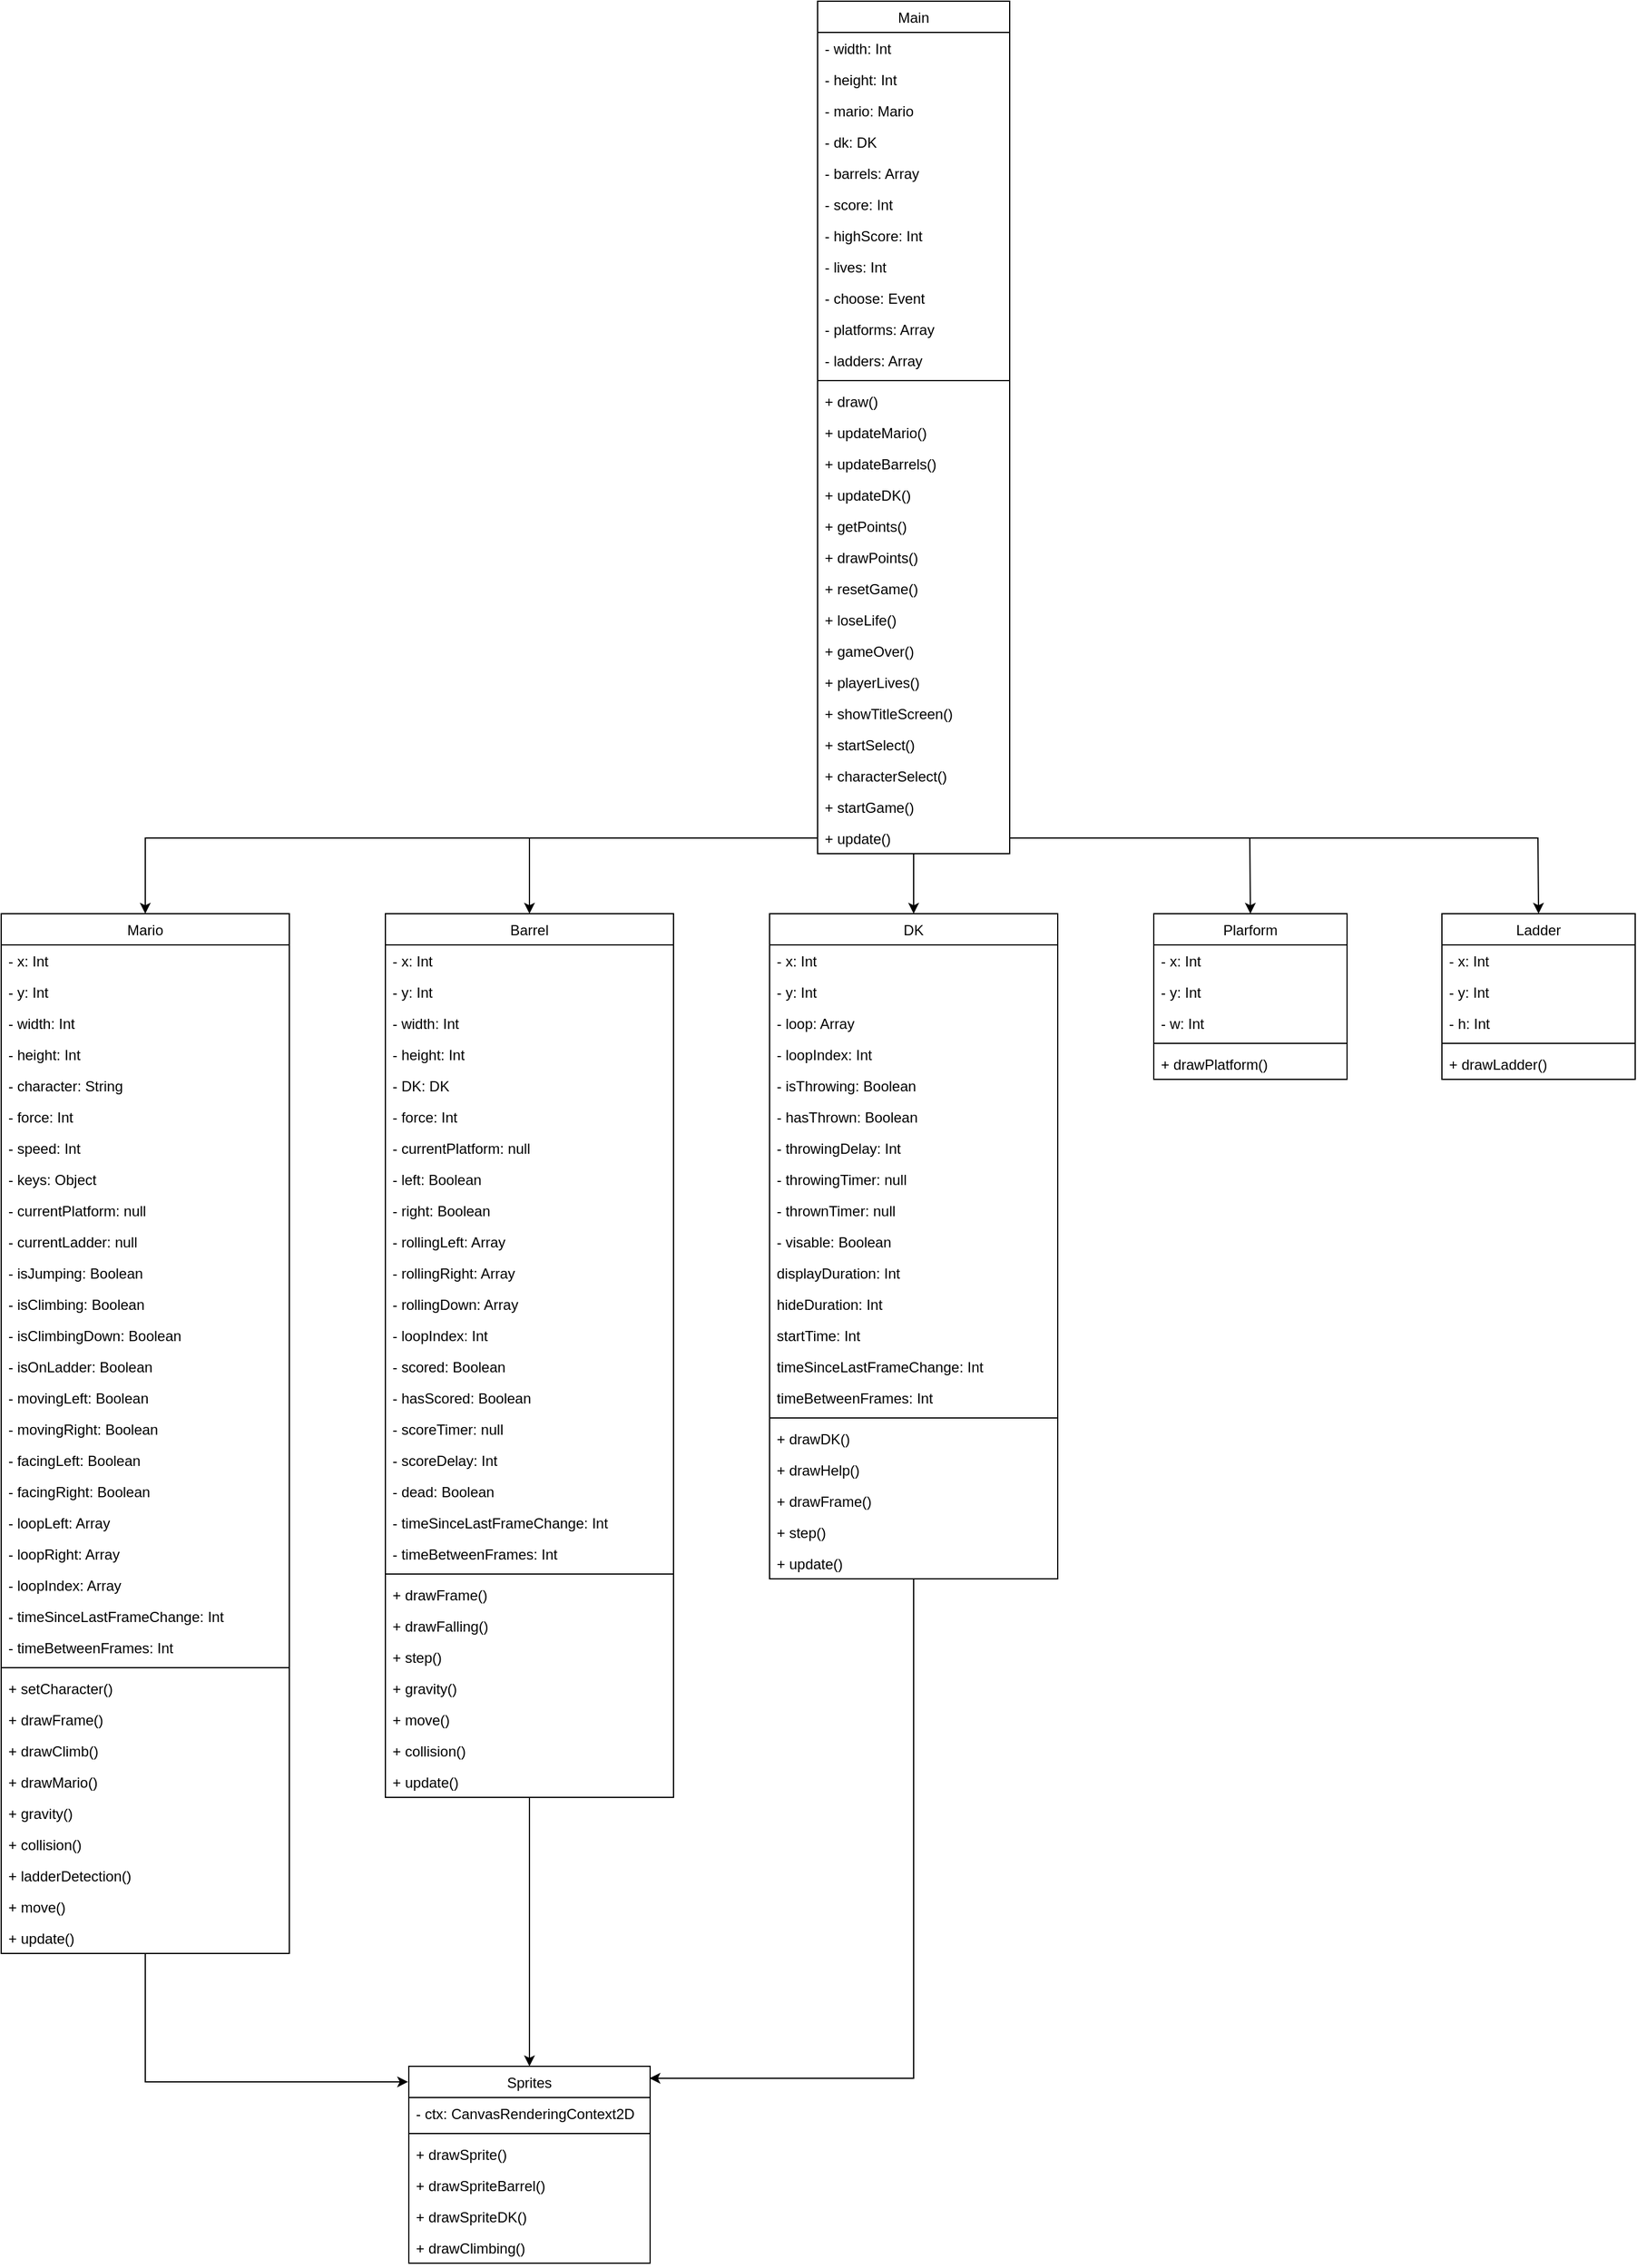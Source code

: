 <mxfile>
    <diagram id="LsULc1lu9E0mcJV_MEIJ" name="Page-1">
        <mxGraphModel dx="2984" dy="1708" grid="0" gridSize="10" guides="1" tooltips="1" connect="1" arrows="1" fold="1" page="1" pageScale="1" pageWidth="2339" pageHeight="3300" background="none" math="0" shadow="0">
            <root>
                <mxCell id="0"/>
                <mxCell id="1" parent="0"/>
                <mxCell id="2" value="Mario" style="swimlane;fontStyle=0;childLayout=stackLayout;horizontal=1;startSize=26;fillColor=none;horizontalStack=0;resizeParent=1;resizeParentMax=0;resizeLast=0;collapsible=1;marginBottom=0;comic=0;" parent="1" vertex="1">
                    <mxGeometry x="489" y="1400" width="240" height="866" as="geometry"/>
                </mxCell>
                <mxCell id="3" value="- x: Int" style="text;strokeColor=none;fillColor=none;align=left;verticalAlign=top;spacingLeft=4;spacingRight=4;overflow=hidden;rotatable=0;points=[[0,0.5],[1,0.5]];portConstraint=eastwest;" parent="2" vertex="1">
                    <mxGeometry y="26" width="240" height="26" as="geometry"/>
                </mxCell>
                <mxCell id="4" value="- y: Int" style="text;strokeColor=none;fillColor=none;align=left;verticalAlign=top;spacingLeft=4;spacingRight=4;overflow=hidden;rotatable=0;points=[[0,0.5],[1,0.5]];portConstraint=eastwest;labelBackgroundColor=none;" parent="2" vertex="1">
                    <mxGeometry y="52" width="240" height="26" as="geometry"/>
                </mxCell>
                <mxCell id="5" value="- width: Int" style="text;strokeColor=none;fillColor=none;align=left;verticalAlign=top;spacingLeft=4;spacingRight=4;overflow=hidden;rotatable=0;points=[[0,0.5],[1,0.5]];portConstraint=eastwest;" parent="2" vertex="1">
                    <mxGeometry y="78" width="240" height="26" as="geometry"/>
                </mxCell>
                <mxCell id="45" value="- height: Int" style="text;strokeColor=none;fillColor=none;align=left;verticalAlign=top;spacingLeft=4;spacingRight=4;overflow=hidden;rotatable=0;points=[[0,0.5],[1,0.5]];portConstraint=eastwest;" vertex="1" parent="2">
                    <mxGeometry y="104" width="240" height="26" as="geometry"/>
                </mxCell>
                <mxCell id="6" value="- character: String" style="text;strokeColor=none;fillColor=none;align=left;verticalAlign=top;spacingLeft=4;spacingRight=4;overflow=hidden;rotatable=0;points=[[0,0.5],[1,0.5]];portConstraint=eastwest;" parent="2" vertex="1">
                    <mxGeometry y="130" width="240" height="26" as="geometry"/>
                </mxCell>
                <mxCell id="7" value="- force: Int" style="text;strokeColor=none;fillColor=none;align=left;verticalAlign=top;spacingLeft=4;spacingRight=4;overflow=hidden;rotatable=0;points=[[0,0.5],[1,0.5]];portConstraint=eastwest;" parent="2" vertex="1">
                    <mxGeometry y="156" width="240" height="26" as="geometry"/>
                </mxCell>
                <mxCell id="8" value="- speed: Int" style="text;strokeColor=none;fillColor=none;align=left;verticalAlign=top;spacingLeft=4;spacingRight=4;overflow=hidden;rotatable=0;points=[[0,0.5],[1,0.5]];portConstraint=eastwest;" parent="2" vertex="1">
                    <mxGeometry y="182" width="240" height="26" as="geometry"/>
                </mxCell>
                <mxCell id="9" value="- keys: Object" style="text;strokeColor=none;fillColor=none;align=left;verticalAlign=top;spacingLeft=4;spacingRight=4;overflow=hidden;rotatable=0;points=[[0,0.5],[1,0.5]];portConstraint=eastwest;" parent="2" vertex="1">
                    <mxGeometry y="208" width="240" height="26" as="geometry"/>
                </mxCell>
                <mxCell id="10" value="- currentPlatform: null" style="text;strokeColor=none;fillColor=none;align=left;verticalAlign=top;spacingLeft=4;spacingRight=4;overflow=hidden;rotatable=0;points=[[0,0.5],[1,0.5]];portConstraint=eastwest;" parent="2" vertex="1">
                    <mxGeometry y="234" width="240" height="26" as="geometry"/>
                </mxCell>
                <mxCell id="11" value="- currentLadder: null" style="text;strokeColor=none;fillColor=none;align=left;verticalAlign=top;spacingLeft=4;spacingRight=4;overflow=hidden;rotatable=0;points=[[0,0.5],[1,0.5]];portConstraint=eastwest;" parent="2" vertex="1">
                    <mxGeometry y="260" width="240" height="26" as="geometry"/>
                </mxCell>
                <mxCell id="12" value="- isJumping: Boolean" style="text;strokeColor=none;fillColor=none;align=left;verticalAlign=top;spacingLeft=4;spacingRight=4;overflow=hidden;rotatable=0;points=[[0,0.5],[1,0.5]];portConstraint=eastwest;" parent="2" vertex="1">
                    <mxGeometry y="286" width="240" height="26" as="geometry"/>
                </mxCell>
                <mxCell id="13" value="- isClimbing: Boolean" style="text;strokeColor=none;fillColor=none;align=left;verticalAlign=top;spacingLeft=4;spacingRight=4;overflow=hidden;rotatable=0;points=[[0,0.5],[1,0.5]];portConstraint=eastwest;" parent="2" vertex="1">
                    <mxGeometry y="312" width="240" height="26" as="geometry"/>
                </mxCell>
                <mxCell id="14" value="- isClimbingDown: Boolean" style="text;strokeColor=none;fillColor=none;align=left;verticalAlign=top;spacingLeft=4;spacingRight=4;overflow=hidden;rotatable=0;points=[[0,0.5],[1,0.5]];portConstraint=eastwest;" parent="2" vertex="1">
                    <mxGeometry y="338" width="240" height="26" as="geometry"/>
                </mxCell>
                <mxCell id="15" value="- isOnLadder: Boolean" style="text;strokeColor=none;fillColor=none;align=left;verticalAlign=top;spacingLeft=4;spacingRight=4;overflow=hidden;rotatable=0;points=[[0,0.5],[1,0.5]];portConstraint=eastwest;" parent="2" vertex="1">
                    <mxGeometry y="364" width="240" height="26" as="geometry"/>
                </mxCell>
                <mxCell id="16" value="- movingLeft: Boolean" style="text;strokeColor=none;fillColor=none;align=left;verticalAlign=top;spacingLeft=4;spacingRight=4;overflow=hidden;rotatable=0;points=[[0,0.5],[1,0.5]];portConstraint=eastwest;" parent="2" vertex="1">
                    <mxGeometry y="390" width="240" height="26" as="geometry"/>
                </mxCell>
                <mxCell id="17" value="- movingRight: Boolean" style="text;strokeColor=none;fillColor=none;align=left;verticalAlign=top;spacingLeft=4;spacingRight=4;overflow=hidden;rotatable=0;points=[[0,0.5],[1,0.5]];portConstraint=eastwest;" parent="2" vertex="1">
                    <mxGeometry y="416" width="240" height="26" as="geometry"/>
                </mxCell>
                <mxCell id="18" value="- facingLeft: Boolean" style="text;strokeColor=none;fillColor=none;align=left;verticalAlign=top;spacingLeft=4;spacingRight=4;overflow=hidden;rotatable=0;points=[[0,0.5],[1,0.5]];portConstraint=eastwest;" parent="2" vertex="1">
                    <mxGeometry y="442" width="240" height="26" as="geometry"/>
                </mxCell>
                <mxCell id="19" value="- facingRight: Boolean" style="text;strokeColor=none;fillColor=none;align=left;verticalAlign=top;spacingLeft=4;spacingRight=4;overflow=hidden;rotatable=0;points=[[0,0.5],[1,0.5]];portConstraint=eastwest;" parent="2" vertex="1">
                    <mxGeometry y="468" width="240" height="26" as="geometry"/>
                </mxCell>
                <mxCell id="20" value="- loopLeft: Array" style="text;strokeColor=none;fillColor=none;align=left;verticalAlign=top;spacingLeft=4;spacingRight=4;overflow=hidden;rotatable=0;points=[[0,0.5],[1,0.5]];portConstraint=eastwest;" parent="2" vertex="1">
                    <mxGeometry y="494" width="240" height="26" as="geometry"/>
                </mxCell>
                <mxCell id="21" value="- loopRight: Array" style="text;strokeColor=none;fillColor=none;align=left;verticalAlign=top;spacingLeft=4;spacingRight=4;overflow=hidden;rotatable=0;points=[[0,0.5],[1,0.5]];portConstraint=eastwest;" parent="2" vertex="1">
                    <mxGeometry y="520" width="240" height="26" as="geometry"/>
                </mxCell>
                <mxCell id="22" value="- loopIndex: Array" style="text;strokeColor=none;fillColor=none;align=left;verticalAlign=top;spacingLeft=4;spacingRight=4;overflow=hidden;rotatable=0;points=[[0,0.5],[1,0.5]];portConstraint=eastwest;" parent="2" vertex="1">
                    <mxGeometry y="546" width="240" height="26" as="geometry"/>
                </mxCell>
                <mxCell id="23" value="- timeSinceLastFrameChange: Int" style="text;strokeColor=none;fillColor=none;align=left;verticalAlign=top;spacingLeft=4;spacingRight=4;overflow=hidden;rotatable=0;points=[[0,0.5],[1,0.5]];portConstraint=eastwest;" parent="2" vertex="1">
                    <mxGeometry y="572" width="240" height="26" as="geometry"/>
                </mxCell>
                <mxCell id="24" value="- timeBetweenFrames: Int" style="text;strokeColor=none;fillColor=none;align=left;verticalAlign=top;spacingLeft=4;spacingRight=4;overflow=hidden;rotatable=0;points=[[0,0.5],[1,0.5]];portConstraint=eastwest;" parent="2" vertex="1">
                    <mxGeometry y="598" width="240" height="26" as="geometry"/>
                </mxCell>
                <mxCell id="33" value="" style="line;strokeWidth=1;fillColor=none;align=left;verticalAlign=middle;spacingTop=-1;spacingLeft=3;spacingRight=3;rotatable=0;labelPosition=right;points=[];portConstraint=eastwest;strokeColor=inherit;rounded=0;glass=0;labelBackgroundColor=none;" parent="2" vertex="1">
                    <mxGeometry y="624" width="240" height="8" as="geometry"/>
                </mxCell>
                <mxCell id="29" value="+ setCharacter()" style="text;strokeColor=none;fillColor=none;align=left;verticalAlign=top;spacingLeft=4;spacingRight=4;overflow=hidden;rotatable=0;points=[[0,0.5],[1,0.5]];portConstraint=eastwest;rounded=0;glass=0;" parent="2" vertex="1">
                    <mxGeometry y="632" width="240" height="26" as="geometry"/>
                </mxCell>
                <mxCell id="31" value="+ drawFrame()" style="text;strokeColor=none;fillColor=none;align=left;verticalAlign=top;spacingLeft=4;spacingRight=4;overflow=hidden;rotatable=0;points=[[0,0.5],[1,0.5]];portConstraint=eastwest;" parent="2" vertex="1">
                    <mxGeometry y="658" width="240" height="26" as="geometry"/>
                </mxCell>
                <mxCell id="30" value="+ drawClimb()" style="text;strokeColor=none;fillColor=none;align=left;verticalAlign=top;spacingLeft=4;spacingRight=4;overflow=hidden;rotatable=0;points=[[0,0.5],[1,0.5]];portConstraint=eastwest;" parent="2" vertex="1">
                    <mxGeometry y="684" width="240" height="26" as="geometry"/>
                </mxCell>
                <mxCell id="44" value="+ drawMario()" style="text;strokeColor=none;fillColor=none;align=left;verticalAlign=top;spacingLeft=4;spacingRight=4;overflow=hidden;rotatable=0;points=[[0,0.5],[1,0.5]];portConstraint=eastwest;" vertex="1" parent="2">
                    <mxGeometry y="710" width="240" height="26" as="geometry"/>
                </mxCell>
                <mxCell id="43" value="+ gravity()" style="text;strokeColor=none;fillColor=none;align=left;verticalAlign=top;spacingLeft=4;spacingRight=4;overflow=hidden;rotatable=0;points=[[0,0.5],[1,0.5]];portConstraint=eastwest;" vertex="1" parent="2">
                    <mxGeometry y="736" width="240" height="26" as="geometry"/>
                </mxCell>
                <mxCell id="42" value="+ collision()" style="text;strokeColor=none;fillColor=none;align=left;verticalAlign=top;spacingLeft=4;spacingRight=4;overflow=hidden;rotatable=0;points=[[0,0.5],[1,0.5]];portConstraint=eastwest;" vertex="1" parent="2">
                    <mxGeometry y="762" width="240" height="26" as="geometry"/>
                </mxCell>
                <mxCell id="41" value="+ ladderDetection()" style="text;strokeColor=none;fillColor=none;align=left;verticalAlign=top;spacingLeft=4;spacingRight=4;overflow=hidden;rotatable=0;points=[[0,0.5],[1,0.5]];portConstraint=eastwest;" vertex="1" parent="2">
                    <mxGeometry y="788" width="240" height="26" as="geometry"/>
                </mxCell>
                <mxCell id="40" value="+ move()" style="text;strokeColor=none;fillColor=none;align=left;verticalAlign=top;spacingLeft=4;spacingRight=4;overflow=hidden;rotatable=0;points=[[0,0.5],[1,0.5]];portConstraint=eastwest;" vertex="1" parent="2">
                    <mxGeometry y="814" width="240" height="26" as="geometry"/>
                </mxCell>
                <mxCell id="183" value="" style="endArrow=classic;html=1;rounded=0;entryX=-0.003;entryY=0.079;entryDx=0;entryDy=0;entryPerimeter=0;" edge="1" parent="2" target="111">
                    <mxGeometry width="50" height="50" relative="1" as="geometry">
                        <mxPoint x="120" y="866" as="sourcePoint"/>
                        <mxPoint x="170" y="816" as="targetPoint"/>
                        <Array as="points">
                            <mxPoint x="120" y="973"/>
                        </Array>
                    </mxGeometry>
                </mxCell>
                <mxCell id="39" value="+ update()" style="text;strokeColor=none;fillColor=none;align=left;verticalAlign=top;spacingLeft=4;spacingRight=4;overflow=hidden;rotatable=0;points=[[0,0.5],[1,0.5]];portConstraint=eastwest;" vertex="1" parent="2">
                    <mxGeometry y="840" width="240" height="26" as="geometry"/>
                </mxCell>
                <mxCell id="53" value="Barrel" style="swimlane;fontStyle=0;childLayout=stackLayout;horizontal=1;startSize=26;fillColor=none;horizontalStack=0;resizeParent=1;resizeParentMax=0;resizeLast=0;collapsible=1;marginBottom=0;" vertex="1" parent="1">
                    <mxGeometry x="809" y="1400" width="240" height="736" as="geometry"/>
                </mxCell>
                <mxCell id="54" value="- x: Int" style="text;strokeColor=none;fillColor=none;align=left;verticalAlign=top;spacingLeft=4;spacingRight=4;overflow=hidden;rotatable=0;points=[[0,0.5],[1,0.5]];portConstraint=eastwest;" vertex="1" parent="53">
                    <mxGeometry y="26" width="240" height="26" as="geometry"/>
                </mxCell>
                <mxCell id="55" value="- y: Int" style="text;strokeColor=none;fillColor=none;align=left;verticalAlign=top;spacingLeft=4;spacingRight=4;overflow=hidden;rotatable=0;points=[[0,0.5],[1,0.5]];portConstraint=eastwest;" vertex="1" parent="53">
                    <mxGeometry y="52" width="240" height="26" as="geometry"/>
                </mxCell>
                <mxCell id="56" value="- width: Int" style="text;strokeColor=none;fillColor=none;align=left;verticalAlign=top;spacingLeft=4;spacingRight=4;overflow=hidden;rotatable=0;points=[[0,0.5],[1,0.5]];portConstraint=eastwest;" vertex="1" parent="53">
                    <mxGeometry y="78" width="240" height="26" as="geometry"/>
                </mxCell>
                <mxCell id="72" value="- height: Int" style="text;strokeColor=none;fillColor=none;align=left;verticalAlign=top;spacingLeft=4;spacingRight=4;overflow=hidden;rotatable=0;points=[[0,0.5],[1,0.5]];portConstraint=eastwest;" vertex="1" parent="53">
                    <mxGeometry y="104" width="240" height="26" as="geometry"/>
                </mxCell>
                <mxCell id="71" value="- DK: DK" style="text;strokeColor=none;fillColor=none;align=left;verticalAlign=top;spacingLeft=4;spacingRight=4;overflow=hidden;rotatable=0;points=[[0,0.5],[1,0.5]];portConstraint=eastwest;" vertex="1" parent="53">
                    <mxGeometry y="130" width="240" height="26" as="geometry"/>
                </mxCell>
                <mxCell id="70" value="- force: Int" style="text;strokeColor=none;fillColor=none;align=left;verticalAlign=top;spacingLeft=4;spacingRight=4;overflow=hidden;rotatable=0;points=[[0,0.5],[1,0.5]];portConstraint=eastwest;" vertex="1" parent="53">
                    <mxGeometry y="156" width="240" height="26" as="geometry"/>
                </mxCell>
                <mxCell id="69" value="- currentPlatform: null" style="text;strokeColor=none;fillColor=none;align=left;verticalAlign=top;spacingLeft=4;spacingRight=4;overflow=hidden;rotatable=0;points=[[0,0.5],[1,0.5]];portConstraint=eastwest;" vertex="1" parent="53">
                    <mxGeometry y="182" width="240" height="26" as="geometry"/>
                </mxCell>
                <mxCell id="68" value="- left: Boolean" style="text;strokeColor=none;fillColor=none;align=left;verticalAlign=top;spacingLeft=4;spacingRight=4;overflow=hidden;rotatable=0;points=[[0,0.5],[1,0.5]];portConstraint=eastwest;" vertex="1" parent="53">
                    <mxGeometry y="208" width="240" height="26" as="geometry"/>
                </mxCell>
                <mxCell id="67" value="- right: Boolean" style="text;strokeColor=none;fillColor=none;align=left;verticalAlign=top;spacingLeft=4;spacingRight=4;overflow=hidden;rotatable=0;points=[[0,0.5],[1,0.5]];portConstraint=eastwest;" vertex="1" parent="53">
                    <mxGeometry y="234" width="240" height="26" as="geometry"/>
                </mxCell>
                <mxCell id="66" value="- rollingLeft: Array" style="text;strokeColor=none;fillColor=none;align=left;verticalAlign=top;spacingLeft=4;spacingRight=4;overflow=hidden;rotatable=0;points=[[0,0.5],[1,0.5]];portConstraint=eastwest;" vertex="1" parent="53">
                    <mxGeometry y="260" width="240" height="26" as="geometry"/>
                </mxCell>
                <mxCell id="65" value="- rollingRight: Array" style="text;strokeColor=none;fillColor=none;align=left;verticalAlign=top;spacingLeft=4;spacingRight=4;overflow=hidden;rotatable=0;points=[[0,0.5],[1,0.5]];portConstraint=eastwest;" vertex="1" parent="53">
                    <mxGeometry y="286" width="240" height="26" as="geometry"/>
                </mxCell>
                <mxCell id="64" value="- rollingDown: Array" style="text;strokeColor=none;fillColor=none;align=left;verticalAlign=top;spacingLeft=4;spacingRight=4;overflow=hidden;rotatable=0;points=[[0,0.5],[1,0.5]];portConstraint=eastwest;" vertex="1" parent="53">
                    <mxGeometry y="312" width="240" height="26" as="geometry"/>
                </mxCell>
                <mxCell id="63" value="- loopIndex: Int" style="text;strokeColor=none;fillColor=none;align=left;verticalAlign=top;spacingLeft=4;spacingRight=4;overflow=hidden;rotatable=0;points=[[0,0.5],[1,0.5]];portConstraint=eastwest;" vertex="1" parent="53">
                    <mxGeometry y="338" width="240" height="26" as="geometry"/>
                </mxCell>
                <mxCell id="62" value="- scored: Boolean" style="text;strokeColor=none;fillColor=none;align=left;verticalAlign=top;spacingLeft=4;spacingRight=4;overflow=hidden;rotatable=0;points=[[0,0.5],[1,0.5]];portConstraint=eastwest;" vertex="1" parent="53">
                    <mxGeometry y="364" width="240" height="26" as="geometry"/>
                </mxCell>
                <mxCell id="61" value="- hasScored: Boolean" style="text;strokeColor=none;fillColor=none;align=left;verticalAlign=top;spacingLeft=4;spacingRight=4;overflow=hidden;rotatable=0;points=[[0,0.5],[1,0.5]];portConstraint=eastwest;" vertex="1" parent="53">
                    <mxGeometry y="390" width="240" height="26" as="geometry"/>
                </mxCell>
                <mxCell id="79" value="- scoreTimer: null" style="text;strokeColor=none;fillColor=none;align=left;verticalAlign=top;spacingLeft=4;spacingRight=4;overflow=hidden;rotatable=0;points=[[0,0.5],[1,0.5]];portConstraint=eastwest;" vertex="1" parent="53">
                    <mxGeometry y="416" width="240" height="26" as="geometry"/>
                </mxCell>
                <mxCell id="78" value="- scoreDelay: Int" style="text;strokeColor=none;fillColor=none;align=left;verticalAlign=top;spacingLeft=4;spacingRight=4;overflow=hidden;rotatable=0;points=[[0,0.5],[1,0.5]];portConstraint=eastwest;" vertex="1" parent="53">
                    <mxGeometry y="442" width="240" height="26" as="geometry"/>
                </mxCell>
                <mxCell id="77" value="- dead: Boolean" style="text;strokeColor=none;fillColor=none;align=left;verticalAlign=top;spacingLeft=4;spacingRight=4;overflow=hidden;rotatable=0;points=[[0,0.5],[1,0.5]];portConstraint=eastwest;" vertex="1" parent="53">
                    <mxGeometry y="468" width="240" height="26" as="geometry"/>
                </mxCell>
                <mxCell id="76" value="- timeSinceLastFrameChange: Int" style="text;strokeColor=none;fillColor=none;align=left;verticalAlign=top;spacingLeft=4;spacingRight=4;overflow=hidden;rotatable=0;points=[[0,0.5],[1,0.5]];portConstraint=eastwest;" vertex="1" parent="53">
                    <mxGeometry y="494" width="240" height="26" as="geometry"/>
                </mxCell>
                <mxCell id="75" value="- timeBetweenFrames: Int" style="text;strokeColor=none;fillColor=none;align=left;verticalAlign=top;spacingLeft=4;spacingRight=4;overflow=hidden;rotatable=0;points=[[0,0.5],[1,0.5]];portConstraint=eastwest;" vertex="1" parent="53">
                    <mxGeometry y="520" width="240" height="26" as="geometry"/>
                </mxCell>
                <mxCell id="88" value="" style="line;strokeWidth=1;fillColor=none;align=left;verticalAlign=middle;spacingTop=-1;spacingLeft=3;spacingRight=3;rotatable=0;labelPosition=right;points=[];portConstraint=eastwest;strokeColor=inherit;" vertex="1" parent="53">
                    <mxGeometry y="546" width="240" height="8" as="geometry"/>
                </mxCell>
                <mxCell id="87" value="+ drawFrame()" style="text;strokeColor=none;fillColor=none;align=left;verticalAlign=top;spacingLeft=4;spacingRight=4;overflow=hidden;rotatable=0;points=[[0,0.5],[1,0.5]];portConstraint=eastwest;" vertex="1" parent="53">
                    <mxGeometry y="554" width="240" height="26" as="geometry"/>
                </mxCell>
                <mxCell id="86" value="+ drawFalling()" style="text;strokeColor=none;fillColor=none;align=left;verticalAlign=top;spacingLeft=4;spacingRight=4;overflow=hidden;rotatable=0;points=[[0,0.5],[1,0.5]];portConstraint=eastwest;" vertex="1" parent="53">
                    <mxGeometry y="580" width="240" height="26" as="geometry"/>
                </mxCell>
                <mxCell id="85" value="+ step()" style="text;strokeColor=none;fillColor=none;align=left;verticalAlign=top;spacingLeft=4;spacingRight=4;overflow=hidden;rotatable=0;points=[[0,0.5],[1,0.5]];portConstraint=eastwest;" vertex="1" parent="53">
                    <mxGeometry y="606" width="240" height="26" as="geometry"/>
                </mxCell>
                <mxCell id="84" value="+ gravity()" style="text;strokeColor=none;fillColor=none;align=left;verticalAlign=top;spacingLeft=4;spacingRight=4;overflow=hidden;rotatable=0;points=[[0,0.5],[1,0.5]];portConstraint=eastwest;" vertex="1" parent="53">
                    <mxGeometry y="632" width="240" height="26" as="geometry"/>
                </mxCell>
                <mxCell id="83" value="+ move()" style="text;strokeColor=none;fillColor=none;align=left;verticalAlign=top;spacingLeft=4;spacingRight=4;overflow=hidden;rotatable=0;points=[[0,0.5],[1,0.5]];portConstraint=eastwest;" vertex="1" parent="53">
                    <mxGeometry y="658" width="240" height="26" as="geometry"/>
                </mxCell>
                <mxCell id="82" value="+ collision()" style="text;strokeColor=none;fillColor=none;align=left;verticalAlign=top;spacingLeft=4;spacingRight=4;overflow=hidden;rotatable=0;points=[[0,0.5],[1,0.5]];portConstraint=eastwest;" vertex="1" parent="53">
                    <mxGeometry y="684" width="240" height="26" as="geometry"/>
                </mxCell>
                <mxCell id="184" value="" style="endArrow=classic;html=1;rounded=0;entryX=0.5;entryY=0;entryDx=0;entryDy=0;" edge="1" parent="53" target="111">
                    <mxGeometry width="50" height="50" relative="1" as="geometry">
                        <mxPoint x="120" y="736" as="sourcePoint"/>
                        <mxPoint x="170" y="686" as="targetPoint"/>
                    </mxGeometry>
                </mxCell>
                <mxCell id="81" value="+ update()" style="text;strokeColor=none;fillColor=none;align=left;verticalAlign=top;spacingLeft=4;spacingRight=4;overflow=hidden;rotatable=0;points=[[0,0.5],[1,0.5]];portConstraint=eastwest;" vertex="1" parent="53">
                    <mxGeometry y="710" width="240" height="26" as="geometry"/>
                </mxCell>
                <mxCell id="89" value="DK" style="swimlane;fontStyle=0;childLayout=stackLayout;horizontal=1;startSize=26;fillColor=none;horizontalStack=0;resizeParent=1;resizeParentMax=0;resizeLast=0;collapsible=1;marginBottom=0;" vertex="1" parent="1">
                    <mxGeometry x="1129" y="1400" width="240" height="554" as="geometry"/>
                </mxCell>
                <mxCell id="90" value="- x: Int" style="text;strokeColor=none;fillColor=none;align=left;verticalAlign=top;spacingLeft=4;spacingRight=4;overflow=hidden;rotatable=0;points=[[0,0.5],[1,0.5]];portConstraint=eastwest;" vertex="1" parent="89">
                    <mxGeometry y="26" width="240" height="26" as="geometry"/>
                </mxCell>
                <mxCell id="91" value="- y: Int" style="text;strokeColor=none;fillColor=none;align=left;verticalAlign=top;spacingLeft=4;spacingRight=4;overflow=hidden;rotatable=0;points=[[0,0.5],[1,0.5]];portConstraint=eastwest;" vertex="1" parent="89">
                    <mxGeometry y="52" width="240" height="26" as="geometry"/>
                </mxCell>
                <mxCell id="92" value="- loop: Array" style="text;strokeColor=none;fillColor=none;align=left;verticalAlign=top;spacingLeft=4;spacingRight=4;overflow=hidden;rotatable=0;points=[[0,0.5],[1,0.5]];portConstraint=eastwest;" vertex="1" parent="89">
                    <mxGeometry y="78" width="240" height="26" as="geometry"/>
                </mxCell>
                <mxCell id="93" value="- loopIndex: Int" style="text;strokeColor=none;fillColor=none;align=left;verticalAlign=top;spacingLeft=4;spacingRight=4;overflow=hidden;rotatable=0;points=[[0,0.5],[1,0.5]];portConstraint=eastwest;" vertex="1" parent="89">
                    <mxGeometry y="104" width="240" height="26" as="geometry"/>
                </mxCell>
                <mxCell id="94" value="- isThrowing: Boolean" style="text;strokeColor=none;fillColor=none;align=left;verticalAlign=top;spacingLeft=4;spacingRight=4;overflow=hidden;rotatable=0;points=[[0,0.5],[1,0.5]];portConstraint=eastwest;" vertex="1" parent="89">
                    <mxGeometry y="130" width="240" height="26" as="geometry"/>
                </mxCell>
                <mxCell id="95" value="- hasThrown: Boolean" style="text;strokeColor=none;fillColor=none;align=left;verticalAlign=top;spacingLeft=4;spacingRight=4;overflow=hidden;rotatable=0;points=[[0,0.5],[1,0.5]];portConstraint=eastwest;" vertex="1" parent="89">
                    <mxGeometry y="156" width="240" height="26" as="geometry"/>
                </mxCell>
                <mxCell id="96" value="- throwingDelay: Int" style="text;strokeColor=none;fillColor=none;align=left;verticalAlign=top;spacingLeft=4;spacingRight=4;overflow=hidden;rotatable=0;points=[[0,0.5],[1,0.5]];portConstraint=eastwest;" vertex="1" parent="89">
                    <mxGeometry y="182" width="240" height="26" as="geometry"/>
                </mxCell>
                <mxCell id="97" value="- throwingTimer: null" style="text;strokeColor=none;fillColor=none;align=left;verticalAlign=top;spacingLeft=4;spacingRight=4;overflow=hidden;rotatable=0;points=[[0,0.5],[1,0.5]];portConstraint=eastwest;" vertex="1" parent="89">
                    <mxGeometry y="208" width="240" height="26" as="geometry"/>
                </mxCell>
                <mxCell id="98" value="- thrownTimer: null" style="text;strokeColor=none;fillColor=none;align=left;verticalAlign=top;spacingLeft=4;spacingRight=4;overflow=hidden;rotatable=0;points=[[0,0.5],[1,0.5]];portConstraint=eastwest;" vertex="1" parent="89">
                    <mxGeometry y="234" width="240" height="26" as="geometry"/>
                </mxCell>
                <mxCell id="99" value="- visable: Boolean" style="text;strokeColor=none;fillColor=none;align=left;verticalAlign=top;spacingLeft=4;spacingRight=4;overflow=hidden;rotatable=0;points=[[0,0.5],[1,0.5]];portConstraint=eastwest;" vertex="1" parent="89">
                    <mxGeometry y="260" width="240" height="26" as="geometry"/>
                </mxCell>
                <mxCell id="100" value="displayDuration: Int" style="text;strokeColor=none;fillColor=none;align=left;verticalAlign=top;spacingLeft=4;spacingRight=4;overflow=hidden;rotatable=0;points=[[0,0.5],[1,0.5]];portConstraint=eastwest;" vertex="1" parent="89">
                    <mxGeometry y="286" width="240" height="26" as="geometry"/>
                </mxCell>
                <mxCell id="101" value="hideDuration: Int" style="text;strokeColor=none;fillColor=none;align=left;verticalAlign=top;spacingLeft=4;spacingRight=4;overflow=hidden;rotatable=0;points=[[0,0.5],[1,0.5]];portConstraint=eastwest;" vertex="1" parent="89">
                    <mxGeometry y="312" width="240" height="26" as="geometry"/>
                </mxCell>
                <mxCell id="102" value="startTime: Int" style="text;strokeColor=none;fillColor=none;align=left;verticalAlign=top;spacingLeft=4;spacingRight=4;overflow=hidden;rotatable=0;points=[[0,0.5],[1,0.5]];portConstraint=eastwest;" vertex="1" parent="89">
                    <mxGeometry y="338" width="240" height="26" as="geometry"/>
                </mxCell>
                <mxCell id="103" value="timeSinceLastFrameChange: Int" style="text;strokeColor=none;fillColor=none;align=left;verticalAlign=top;spacingLeft=4;spacingRight=4;overflow=hidden;rotatable=0;points=[[0,0.5],[1,0.5]];portConstraint=eastwest;" vertex="1" parent="89">
                    <mxGeometry y="364" width="240" height="26" as="geometry"/>
                </mxCell>
                <mxCell id="104" value="timeBetweenFrames: Int" style="text;strokeColor=none;fillColor=none;align=left;verticalAlign=top;spacingLeft=4;spacingRight=4;overflow=hidden;rotatable=0;points=[[0,0.5],[1,0.5]];portConstraint=eastwest;" vertex="1" parent="89">
                    <mxGeometry y="390" width="240" height="26" as="geometry"/>
                </mxCell>
                <mxCell id="110" value="" style="line;strokeWidth=1;fillColor=none;align=left;verticalAlign=middle;spacingTop=-1;spacingLeft=3;spacingRight=3;rotatable=0;labelPosition=right;points=[];portConstraint=eastwest;strokeColor=inherit;" vertex="1" parent="89">
                    <mxGeometry y="416" width="240" height="8" as="geometry"/>
                </mxCell>
                <mxCell id="109" value="+ drawDK()" style="text;strokeColor=none;fillColor=none;align=left;verticalAlign=top;spacingLeft=4;spacingRight=4;overflow=hidden;rotatable=0;points=[[0,0.5],[1,0.5]];portConstraint=eastwest;" vertex="1" parent="89">
                    <mxGeometry y="424" width="240" height="26" as="geometry"/>
                </mxCell>
                <mxCell id="108" value="+ drawHelp()" style="text;strokeColor=none;fillColor=none;align=left;verticalAlign=top;spacingLeft=4;spacingRight=4;overflow=hidden;rotatable=0;points=[[0,0.5],[1,0.5]];portConstraint=eastwest;" vertex="1" parent="89">
                    <mxGeometry y="450" width="240" height="26" as="geometry"/>
                </mxCell>
                <mxCell id="107" value="+ drawFrame()" style="text;strokeColor=none;fillColor=none;align=left;verticalAlign=top;spacingLeft=4;spacingRight=4;overflow=hidden;rotatable=0;points=[[0,0.5],[1,0.5]];portConstraint=eastwest;" vertex="1" parent="89">
                    <mxGeometry y="476" width="240" height="26" as="geometry"/>
                </mxCell>
                <mxCell id="106" value="+ step()" style="text;strokeColor=none;fillColor=none;align=left;verticalAlign=top;spacingLeft=4;spacingRight=4;overflow=hidden;rotatable=0;points=[[0,0.5],[1,0.5]];portConstraint=eastwest;" vertex="1" parent="89">
                    <mxGeometry y="502" width="240" height="26" as="geometry"/>
                </mxCell>
                <mxCell id="185" value="" style="endArrow=classic;html=1;rounded=0;" edge="1" parent="89">
                    <mxGeometry width="50" height="50" relative="1" as="geometry">
                        <mxPoint x="120" y="554" as="sourcePoint"/>
                        <mxPoint x="-100" y="970" as="targetPoint"/>
                        <Array as="points">
                            <mxPoint x="120" y="970"/>
                        </Array>
                    </mxGeometry>
                </mxCell>
                <mxCell id="105" value="+ update()" style="text;strokeColor=none;fillColor=none;align=left;verticalAlign=top;spacingLeft=4;spacingRight=4;overflow=hidden;rotatable=0;points=[[0,0.5],[1,0.5]];portConstraint=eastwest;" vertex="1" parent="89">
                    <mxGeometry y="528" width="240" height="26" as="geometry"/>
                </mxCell>
                <mxCell id="111" value="Sprites" style="swimlane;fontStyle=0;childLayout=stackLayout;horizontal=1;startSize=26;fillColor=none;horizontalStack=0;resizeParent=1;resizeParentMax=0;resizeLast=0;collapsible=1;marginBottom=0;" vertex="1" parent="1">
                    <mxGeometry x="828.5" y="2360" width="201" height="164" as="geometry"/>
                </mxCell>
                <mxCell id="112" value="- ctx: CanvasRenderingContext2D" style="text;strokeColor=none;fillColor=none;align=left;verticalAlign=top;spacingLeft=4;spacingRight=4;overflow=hidden;rotatable=0;points=[[0,0.5],[1,0.5]];portConstraint=eastwest;" vertex="1" parent="111">
                    <mxGeometry y="26" width="201" height="26" as="geometry"/>
                </mxCell>
                <mxCell id="135" value="" style="line;strokeWidth=1;fillColor=none;align=left;verticalAlign=middle;spacingTop=-1;spacingLeft=3;spacingRight=3;rotatable=0;labelPosition=right;points=[];portConstraint=eastwest;strokeColor=inherit;" vertex="1" parent="111">
                    <mxGeometry y="52" width="201" height="8" as="geometry"/>
                </mxCell>
                <mxCell id="134" value="+ drawSprite()" style="text;strokeColor=none;fillColor=none;align=left;verticalAlign=top;spacingLeft=4;spacingRight=4;overflow=hidden;rotatable=0;points=[[0,0.5],[1,0.5]];portConstraint=eastwest;" vertex="1" parent="111">
                    <mxGeometry y="60" width="201" height="26" as="geometry"/>
                </mxCell>
                <mxCell id="133" value="+ drawSpriteBarrel()" style="text;strokeColor=none;fillColor=none;align=left;verticalAlign=top;spacingLeft=4;spacingRight=4;overflow=hidden;rotatable=0;points=[[0,0.5],[1,0.5]];portConstraint=eastwest;" vertex="1" parent="111">
                    <mxGeometry y="86" width="201" height="26" as="geometry"/>
                </mxCell>
                <mxCell id="132" value="+ drawSpriteDK()" style="text;strokeColor=none;fillColor=none;align=left;verticalAlign=top;spacingLeft=4;spacingRight=4;overflow=hidden;rotatable=0;points=[[0,0.5],[1,0.5]];portConstraint=eastwest;" vertex="1" parent="111">
                    <mxGeometry y="112" width="201" height="26" as="geometry"/>
                </mxCell>
                <mxCell id="131" value="+ drawClimbing()" style="text;strokeColor=none;fillColor=none;align=left;verticalAlign=top;spacingLeft=4;spacingRight=4;overflow=hidden;rotatable=0;points=[[0,0.5],[1,0.5]];portConstraint=eastwest;" vertex="1" parent="111">
                    <mxGeometry y="138" width="201" height="26" as="geometry"/>
                </mxCell>
                <mxCell id="127" value="Plarform" style="swimlane;fontStyle=0;childLayout=stackLayout;horizontal=1;startSize=26;fillColor=none;horizontalStack=0;resizeParent=1;resizeParentMax=0;resizeLast=0;collapsible=1;marginBottom=0;" vertex="1" parent="1">
                    <mxGeometry x="1449" y="1400" width="161" height="138" as="geometry"/>
                </mxCell>
                <mxCell id="128" value="- x: Int" style="text;strokeColor=none;fillColor=none;align=left;verticalAlign=top;spacingLeft=4;spacingRight=4;overflow=hidden;rotatable=0;points=[[0,0.5],[1,0.5]];portConstraint=eastwest;" vertex="1" parent="127">
                    <mxGeometry y="26" width="161" height="26" as="geometry"/>
                </mxCell>
                <mxCell id="129" value="- y: Int" style="text;strokeColor=none;fillColor=none;align=left;verticalAlign=top;spacingLeft=4;spacingRight=4;overflow=hidden;rotatable=0;points=[[0,0.5],[1,0.5]];portConstraint=eastwest;" vertex="1" parent="127">
                    <mxGeometry y="52" width="161" height="26" as="geometry"/>
                </mxCell>
                <mxCell id="130" value="- w: Int" style="text;strokeColor=none;fillColor=none;align=left;verticalAlign=top;spacingLeft=4;spacingRight=4;overflow=hidden;rotatable=0;points=[[0,0.5],[1,0.5]];portConstraint=eastwest;" vertex="1" parent="127">
                    <mxGeometry y="78" width="161" height="26" as="geometry"/>
                </mxCell>
                <mxCell id="137" value="" style="line;strokeWidth=1;fillColor=none;align=left;verticalAlign=middle;spacingTop=-1;spacingLeft=3;spacingRight=3;rotatable=0;labelPosition=right;points=[];portConstraint=eastwest;strokeColor=inherit;" vertex="1" parent="127">
                    <mxGeometry y="104" width="161" height="8" as="geometry"/>
                </mxCell>
                <mxCell id="136" value="+ drawPlatform()" style="text;strokeColor=none;fillColor=none;align=left;verticalAlign=top;spacingLeft=4;spacingRight=4;overflow=hidden;rotatable=0;points=[[0,0.5],[1,0.5]];portConstraint=eastwest;" vertex="1" parent="127">
                    <mxGeometry y="112" width="161" height="26" as="geometry"/>
                </mxCell>
                <mxCell id="138" value="Ladder" style="swimlane;fontStyle=0;childLayout=stackLayout;horizontal=1;startSize=26;fillColor=none;horizontalStack=0;resizeParent=1;resizeParentMax=0;resizeLast=0;collapsible=1;marginBottom=0;" vertex="1" parent="1">
                    <mxGeometry x="1689" y="1400" width="161" height="138" as="geometry"/>
                </mxCell>
                <mxCell id="139" value="- x: Int" style="text;strokeColor=none;fillColor=none;align=left;verticalAlign=top;spacingLeft=4;spacingRight=4;overflow=hidden;rotatable=0;points=[[0,0.5],[1,0.5]];portConstraint=eastwest;" vertex="1" parent="138">
                    <mxGeometry y="26" width="161" height="26" as="geometry"/>
                </mxCell>
                <mxCell id="140" value="- y: Int" style="text;strokeColor=none;fillColor=none;align=left;verticalAlign=top;spacingLeft=4;spacingRight=4;overflow=hidden;rotatable=0;points=[[0,0.5],[1,0.5]];portConstraint=eastwest;" vertex="1" parent="138">
                    <mxGeometry y="52" width="161" height="26" as="geometry"/>
                </mxCell>
                <mxCell id="141" value="- h: Int" style="text;strokeColor=none;fillColor=none;align=left;verticalAlign=top;spacingLeft=4;spacingRight=4;overflow=hidden;rotatable=0;points=[[0,0.5],[1,0.5]];portConstraint=eastwest;" vertex="1" parent="138">
                    <mxGeometry y="78" width="161" height="26" as="geometry"/>
                </mxCell>
                <mxCell id="142" value="" style="line;strokeWidth=1;fillColor=none;align=left;verticalAlign=middle;spacingTop=-1;spacingLeft=3;spacingRight=3;rotatable=0;labelPosition=right;points=[];portConstraint=eastwest;strokeColor=inherit;" vertex="1" parent="138">
                    <mxGeometry y="104" width="161" height="8" as="geometry"/>
                </mxCell>
                <mxCell id="143" value="+ drawLadder()" style="text;strokeColor=none;fillColor=none;align=left;verticalAlign=top;spacingLeft=4;spacingRight=4;overflow=hidden;rotatable=0;points=[[0,0.5],[1,0.5]];portConstraint=eastwest;" vertex="1" parent="138">
                    <mxGeometry y="112" width="161" height="26" as="geometry"/>
                </mxCell>
                <mxCell id="144" value="Main" style="swimlane;fontStyle=0;childLayout=stackLayout;horizontal=1;startSize=26;fillColor=none;horizontalStack=0;resizeParent=1;resizeParentMax=0;resizeLast=0;collapsible=1;marginBottom=0;" vertex="1" parent="1">
                    <mxGeometry x="1169" y="640" width="160" height="710" as="geometry"/>
                </mxCell>
                <mxCell id="145" value="- width: Int" style="text;strokeColor=none;fillColor=none;align=left;verticalAlign=top;spacingLeft=4;spacingRight=4;overflow=hidden;rotatable=0;points=[[0,0.5],[1,0.5]];portConstraint=eastwest;" vertex="1" parent="144">
                    <mxGeometry y="26" width="160" height="26" as="geometry"/>
                </mxCell>
                <mxCell id="146" value="- height: Int" style="text;strokeColor=none;fillColor=none;align=left;verticalAlign=top;spacingLeft=4;spacingRight=4;overflow=hidden;rotatable=0;points=[[0,0.5],[1,0.5]];portConstraint=eastwest;" vertex="1" parent="144">
                    <mxGeometry y="52" width="160" height="26" as="geometry"/>
                </mxCell>
                <mxCell id="147" value="- mario: Mario" style="text;strokeColor=none;fillColor=none;align=left;verticalAlign=top;spacingLeft=4;spacingRight=4;overflow=hidden;rotatable=0;points=[[0,0.5],[1,0.5]];portConstraint=eastwest;" vertex="1" parent="144">
                    <mxGeometry y="78" width="160" height="26" as="geometry"/>
                </mxCell>
                <mxCell id="155" value="- dk: DK" style="text;strokeColor=none;fillColor=none;align=left;verticalAlign=top;spacingLeft=4;spacingRight=4;overflow=hidden;rotatable=0;points=[[0,0.5],[1,0.5]];portConstraint=eastwest;" vertex="1" parent="144">
                    <mxGeometry y="104" width="160" height="26" as="geometry"/>
                </mxCell>
                <mxCell id="154" value="- barrels: Array" style="text;strokeColor=none;fillColor=none;align=left;verticalAlign=top;spacingLeft=4;spacingRight=4;overflow=hidden;rotatable=0;points=[[0,0.5],[1,0.5]];portConstraint=eastwest;" vertex="1" parent="144">
                    <mxGeometry y="130" width="160" height="26" as="geometry"/>
                </mxCell>
                <mxCell id="153" value="- score: Int" style="text;strokeColor=none;fillColor=none;align=left;verticalAlign=top;spacingLeft=4;spacingRight=4;overflow=hidden;rotatable=0;points=[[0,0.5],[1,0.5]];portConstraint=eastwest;" vertex="1" parent="144">
                    <mxGeometry y="156" width="160" height="26" as="geometry"/>
                </mxCell>
                <mxCell id="152" value="- highScore: Int" style="text;strokeColor=none;fillColor=none;align=left;verticalAlign=top;spacingLeft=4;spacingRight=4;overflow=hidden;rotatable=0;points=[[0,0.5],[1,0.5]];portConstraint=eastwest;" vertex="1" parent="144">
                    <mxGeometry y="182" width="160" height="26" as="geometry"/>
                </mxCell>
                <mxCell id="151" value="- lives: Int" style="text;strokeColor=none;fillColor=none;align=left;verticalAlign=top;spacingLeft=4;spacingRight=4;overflow=hidden;rotatable=0;points=[[0,0.5],[1,0.5]];portConstraint=eastwest;" vertex="1" parent="144">
                    <mxGeometry y="208" width="160" height="26" as="geometry"/>
                </mxCell>
                <mxCell id="150" value="- choose: Event" style="text;strokeColor=none;fillColor=none;align=left;verticalAlign=top;spacingLeft=4;spacingRight=4;overflow=hidden;rotatable=0;points=[[0,0.5],[1,0.5]];portConstraint=eastwest;" vertex="1" parent="144">
                    <mxGeometry y="234" width="160" height="26" as="geometry"/>
                </mxCell>
                <mxCell id="149" value="- platforms: Array" style="text;strokeColor=none;fillColor=none;align=left;verticalAlign=top;spacingLeft=4;spacingRight=4;overflow=hidden;rotatable=0;points=[[0,0.5],[1,0.5]];portConstraint=eastwest;" vertex="1" parent="144">
                    <mxGeometry y="260" width="160" height="26" as="geometry"/>
                </mxCell>
                <mxCell id="148" value="- ladders: Array" style="text;strokeColor=none;fillColor=none;align=left;verticalAlign=top;spacingLeft=4;spacingRight=4;overflow=hidden;rotatable=0;points=[[0,0.5],[1,0.5]];portConstraint=eastwest;" vertex="1" parent="144">
                    <mxGeometry y="286" width="160" height="26" as="geometry"/>
                </mxCell>
                <mxCell id="171" value="" style="line;strokeWidth=1;fillColor=none;align=left;verticalAlign=middle;spacingTop=-1;spacingLeft=3;spacingRight=3;rotatable=0;labelPosition=right;points=[];portConstraint=eastwest;strokeColor=inherit;" vertex="1" parent="144">
                    <mxGeometry y="312" width="160" height="8" as="geometry"/>
                </mxCell>
                <mxCell id="170" value="+ draw()" style="text;strokeColor=none;fillColor=none;align=left;verticalAlign=top;spacingLeft=4;spacingRight=4;overflow=hidden;rotatable=0;points=[[0,0.5],[1,0.5]];portConstraint=eastwest;" vertex="1" parent="144">
                    <mxGeometry y="320" width="160" height="26" as="geometry"/>
                </mxCell>
                <mxCell id="169" value="+ updateMario()" style="text;strokeColor=none;fillColor=none;align=left;verticalAlign=top;spacingLeft=4;spacingRight=4;overflow=hidden;rotatable=0;points=[[0,0.5],[1,0.5]];portConstraint=eastwest;" vertex="1" parent="144">
                    <mxGeometry y="346" width="160" height="26" as="geometry"/>
                </mxCell>
                <mxCell id="168" value="+ updateBarrels()" style="text;strokeColor=none;fillColor=none;align=left;verticalAlign=top;spacingLeft=4;spacingRight=4;overflow=hidden;rotatable=0;points=[[0,0.5],[1,0.5]];portConstraint=eastwest;" vertex="1" parent="144">
                    <mxGeometry y="372" width="160" height="26" as="geometry"/>
                </mxCell>
                <mxCell id="167" value="+ updateDK()" style="text;strokeColor=none;fillColor=none;align=left;verticalAlign=top;spacingLeft=4;spacingRight=4;overflow=hidden;rotatable=0;points=[[0,0.5],[1,0.5]];portConstraint=eastwest;" vertex="1" parent="144">
                    <mxGeometry y="398" width="160" height="26" as="geometry"/>
                </mxCell>
                <mxCell id="166" value="+ getPoints()" style="text;strokeColor=none;fillColor=none;align=left;verticalAlign=top;spacingLeft=4;spacingRight=4;overflow=hidden;rotatable=0;points=[[0,0.5],[1,0.5]];portConstraint=eastwest;" vertex="1" parent="144">
                    <mxGeometry y="424" width="160" height="26" as="geometry"/>
                </mxCell>
                <mxCell id="165" value="+ drawPoints()" style="text;strokeColor=none;fillColor=none;align=left;verticalAlign=top;spacingLeft=4;spacingRight=4;overflow=hidden;rotatable=0;points=[[0,0.5],[1,0.5]];portConstraint=eastwest;" vertex="1" parent="144">
                    <mxGeometry y="450" width="160" height="26" as="geometry"/>
                </mxCell>
                <mxCell id="164" value="+ resetGame()" style="text;strokeColor=none;fillColor=none;align=left;verticalAlign=top;spacingLeft=4;spacingRight=4;overflow=hidden;rotatable=0;points=[[0,0.5],[1,0.5]];portConstraint=eastwest;" vertex="1" parent="144">
                    <mxGeometry y="476" width="160" height="26" as="geometry"/>
                </mxCell>
                <mxCell id="163" value="+ loseLife()" style="text;strokeColor=none;fillColor=none;align=left;verticalAlign=top;spacingLeft=4;spacingRight=4;overflow=hidden;rotatable=0;points=[[0,0.5],[1,0.5]];portConstraint=eastwest;" vertex="1" parent="144">
                    <mxGeometry y="502" width="160" height="26" as="geometry"/>
                </mxCell>
                <mxCell id="162" value="+ gameOver()" style="text;strokeColor=none;fillColor=none;align=left;verticalAlign=top;spacingLeft=4;spacingRight=4;overflow=hidden;rotatable=0;points=[[0,0.5],[1,0.5]];portConstraint=eastwest;" vertex="1" parent="144">
                    <mxGeometry y="528" width="160" height="26" as="geometry"/>
                </mxCell>
                <mxCell id="161" value="+ playerLives()" style="text;strokeColor=none;fillColor=none;align=left;verticalAlign=top;spacingLeft=4;spacingRight=4;overflow=hidden;rotatable=0;points=[[0,0.5],[1,0.5]];portConstraint=eastwest;" vertex="1" parent="144">
                    <mxGeometry y="554" width="160" height="26" as="geometry"/>
                </mxCell>
                <mxCell id="160" value="+ showTitleScreen()" style="text;strokeColor=none;fillColor=none;align=left;verticalAlign=top;spacingLeft=4;spacingRight=4;overflow=hidden;rotatable=0;points=[[0,0.5],[1,0.5]];portConstraint=eastwest;" vertex="1" parent="144">
                    <mxGeometry y="580" width="160" height="26" as="geometry"/>
                </mxCell>
                <mxCell id="159" value="+ startSelect()" style="text;strokeColor=none;fillColor=none;align=left;verticalAlign=top;spacingLeft=4;spacingRight=4;overflow=hidden;rotatable=0;points=[[0,0.5],[1,0.5]];portConstraint=eastwest;" vertex="1" parent="144">
                    <mxGeometry y="606" width="160" height="26" as="geometry"/>
                </mxCell>
                <mxCell id="158" value="+ characterSelect()" style="text;strokeColor=none;fillColor=none;align=left;verticalAlign=top;spacingLeft=4;spacingRight=4;overflow=hidden;rotatable=0;points=[[0,0.5],[1,0.5]];portConstraint=eastwest;" vertex="1" parent="144">
                    <mxGeometry y="632" width="160" height="26" as="geometry"/>
                </mxCell>
                <mxCell id="157" value="+ startGame()" style="text;strokeColor=none;fillColor=none;align=left;verticalAlign=top;spacingLeft=4;spacingRight=4;overflow=hidden;rotatable=0;points=[[0,0.5],[1,0.5]];portConstraint=eastwest;" vertex="1" parent="144">
                    <mxGeometry y="658" width="160" height="26" as="geometry"/>
                </mxCell>
                <mxCell id="182" value="" style="endArrow=classic;html=1;rounded=0;entryX=0.5;entryY=0;entryDx=0;entryDy=0;" edge="1" parent="144" target="89">
                    <mxGeometry width="50" height="50" relative="1" as="geometry">
                        <mxPoint x="80" y="710" as="sourcePoint"/>
                        <mxPoint x="130" y="660" as="targetPoint"/>
                    </mxGeometry>
                </mxCell>
                <mxCell id="156" value="+ update()" style="text;strokeColor=none;fillColor=none;align=left;verticalAlign=top;spacingLeft=4;spacingRight=4;overflow=hidden;rotatable=0;points=[[0,0.5],[1,0.5]];portConstraint=eastwest;" vertex="1" parent="144">
                    <mxGeometry y="684" width="160" height="26" as="geometry"/>
                </mxCell>
                <mxCell id="178" style="edgeStyle=none;rounded=0;html=1;exitX=0;exitY=0.5;exitDx=0;exitDy=0;entryX=0.5;entryY=0;entryDx=0;entryDy=0;" edge="1" parent="1" source="156" target="53">
                    <mxGeometry relative="1" as="geometry">
                        <Array as="points">
                            <mxPoint x="929" y="1337"/>
                        </Array>
                    </mxGeometry>
                </mxCell>
                <mxCell id="179" style="edgeStyle=none;rounded=0;html=1;exitX=0;exitY=0.5;exitDx=0;exitDy=0;entryX=0.5;entryY=0;entryDx=0;entryDy=0;" edge="1" parent="1" source="156" target="2">
                    <mxGeometry relative="1" as="geometry">
                        <Array as="points">
                            <mxPoint x="609" y="1337"/>
                        </Array>
                    </mxGeometry>
                </mxCell>
                <mxCell id="180" style="edgeStyle=none;rounded=0;html=1;exitX=1;exitY=0.5;exitDx=0;exitDy=0;entryX=0.5;entryY=0;entryDx=0;entryDy=0;" edge="1" parent="1" source="156" target="127">
                    <mxGeometry relative="1" as="geometry">
                        <Array as="points">
                            <mxPoint x="1529" y="1337"/>
                        </Array>
                    </mxGeometry>
                </mxCell>
                <mxCell id="181" style="edgeStyle=none;rounded=0;html=1;exitX=1;exitY=0.5;exitDx=0;exitDy=0;entryX=0.5;entryY=0;entryDx=0;entryDy=0;" edge="1" parent="1" source="156" target="138">
                    <mxGeometry relative="1" as="geometry">
                        <Array as="points">
                            <mxPoint x="1769" y="1337"/>
                        </Array>
                    </mxGeometry>
                </mxCell>
            </root>
        </mxGraphModel>
    </diagram>
</mxfile>